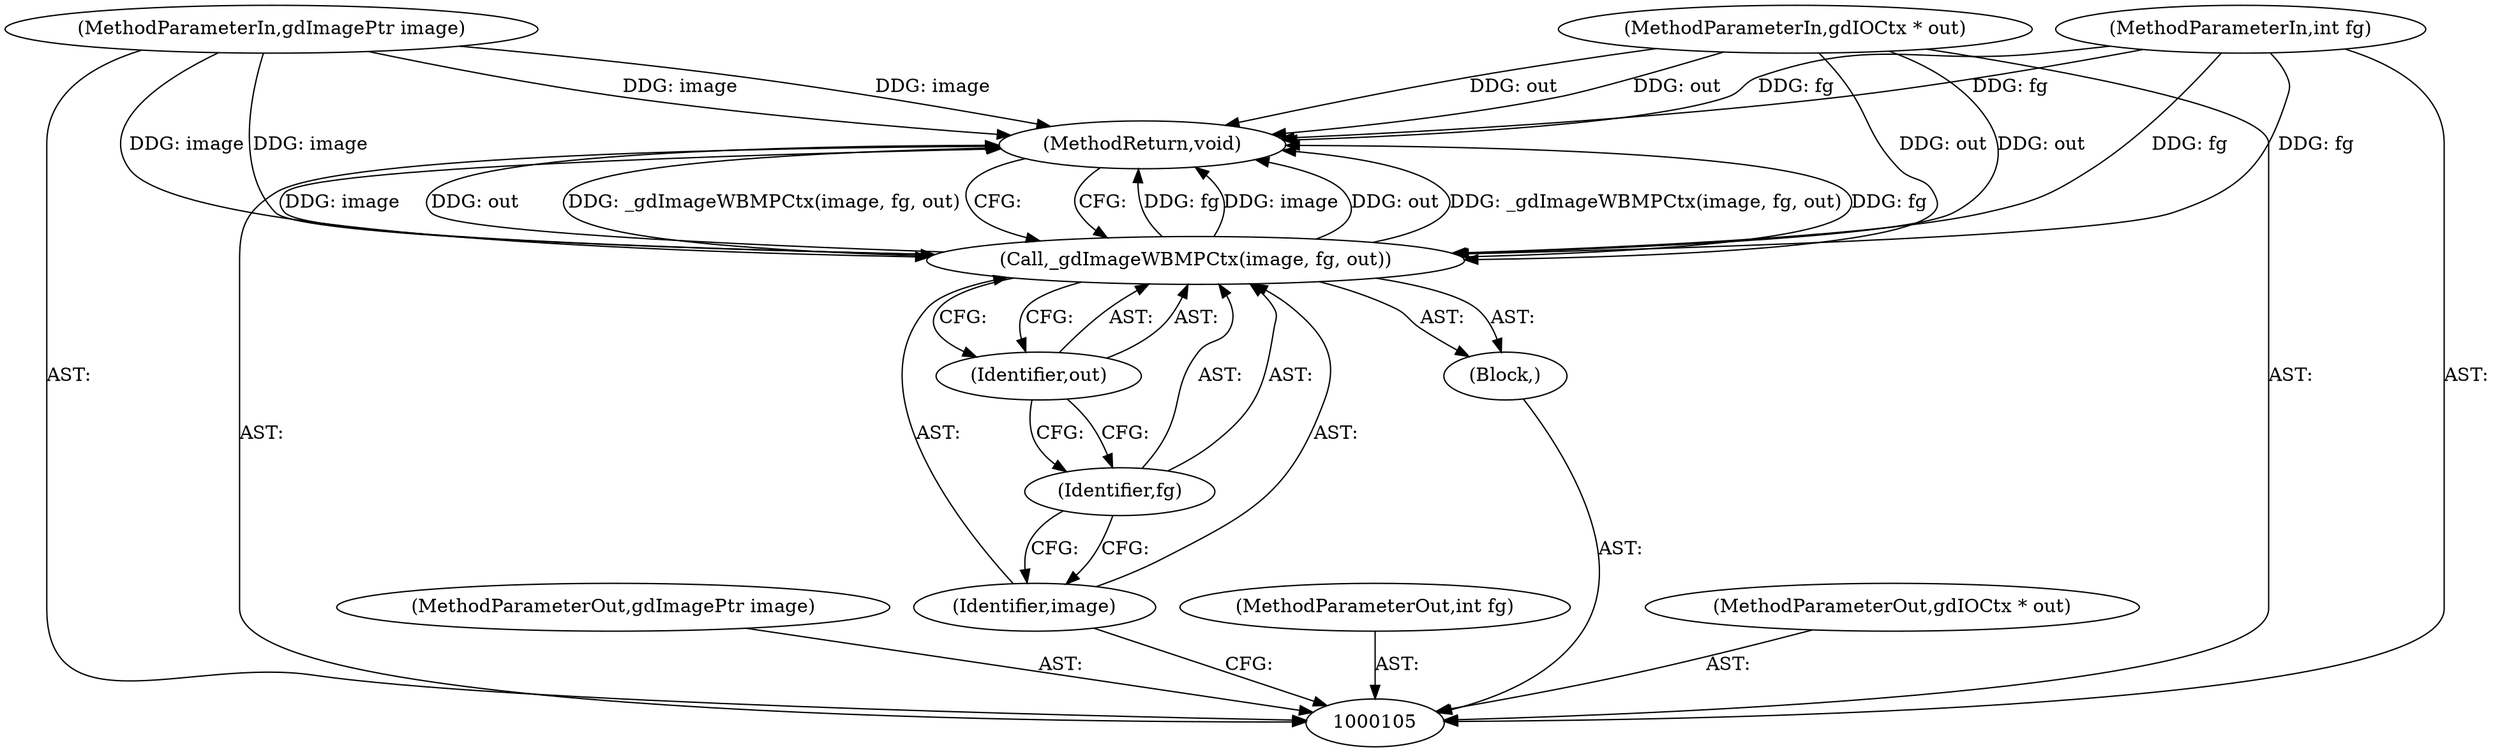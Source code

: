digraph "0_php-src_089f7c0bc28d399b0420aa6ef058e4c1c120b2ae_3" {
"1000114" [label="(MethodReturn,void)"];
"1000106" [label="(MethodParameterIn,gdImagePtr image)"];
"1000274" [label="(MethodParameterOut,gdImagePtr image)"];
"1000107" [label="(MethodParameterIn,int fg)"];
"1000275" [label="(MethodParameterOut,int fg)"];
"1000108" [label="(MethodParameterIn,gdIOCtx * out)"];
"1000276" [label="(MethodParameterOut,gdIOCtx * out)"];
"1000109" [label="(Block,)"];
"1000110" [label="(Call,_gdImageWBMPCtx(image, fg, out))"];
"1000111" [label="(Identifier,image)"];
"1000112" [label="(Identifier,fg)"];
"1000113" [label="(Identifier,out)"];
"1000114" -> "1000105"  [label="AST: "];
"1000114" -> "1000110"  [label="CFG: "];
"1000108" -> "1000114"  [label="DDG: out"];
"1000107" -> "1000114"  [label="DDG: fg"];
"1000110" -> "1000114"  [label="DDG: fg"];
"1000110" -> "1000114"  [label="DDG: image"];
"1000110" -> "1000114"  [label="DDG: out"];
"1000110" -> "1000114"  [label="DDG: _gdImageWBMPCtx(image, fg, out)"];
"1000106" -> "1000114"  [label="DDG: image"];
"1000106" -> "1000105"  [label="AST: "];
"1000106" -> "1000114"  [label="DDG: image"];
"1000106" -> "1000110"  [label="DDG: image"];
"1000274" -> "1000105"  [label="AST: "];
"1000107" -> "1000105"  [label="AST: "];
"1000107" -> "1000114"  [label="DDG: fg"];
"1000107" -> "1000110"  [label="DDG: fg"];
"1000275" -> "1000105"  [label="AST: "];
"1000108" -> "1000105"  [label="AST: "];
"1000108" -> "1000114"  [label="DDG: out"];
"1000108" -> "1000110"  [label="DDG: out"];
"1000276" -> "1000105"  [label="AST: "];
"1000109" -> "1000105"  [label="AST: "];
"1000110" -> "1000109"  [label="AST: "];
"1000110" -> "1000109"  [label="AST: "];
"1000110" -> "1000113"  [label="CFG: "];
"1000111" -> "1000110"  [label="AST: "];
"1000112" -> "1000110"  [label="AST: "];
"1000113" -> "1000110"  [label="AST: "];
"1000114" -> "1000110"  [label="CFG: "];
"1000110" -> "1000114"  [label="DDG: fg"];
"1000110" -> "1000114"  [label="DDG: image"];
"1000110" -> "1000114"  [label="DDG: out"];
"1000110" -> "1000114"  [label="DDG: _gdImageWBMPCtx(image, fg, out)"];
"1000106" -> "1000110"  [label="DDG: image"];
"1000107" -> "1000110"  [label="DDG: fg"];
"1000108" -> "1000110"  [label="DDG: out"];
"1000111" -> "1000110"  [label="AST: "];
"1000111" -> "1000105"  [label="CFG: "];
"1000112" -> "1000111"  [label="CFG: "];
"1000112" -> "1000110"  [label="AST: "];
"1000112" -> "1000111"  [label="CFG: "];
"1000113" -> "1000112"  [label="CFG: "];
"1000113" -> "1000110"  [label="AST: "];
"1000113" -> "1000112"  [label="CFG: "];
"1000110" -> "1000113"  [label="CFG: "];
}
